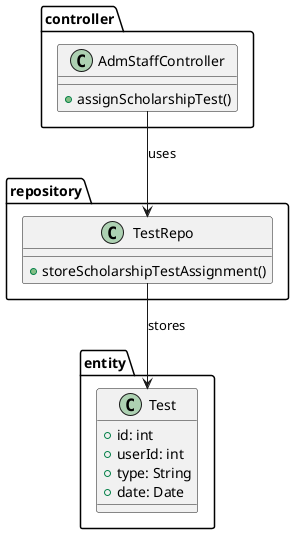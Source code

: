 ; filepath: /home/slightlywind/Repositories/Legacy/SWD392/class_diagrams/assign_scholarship_test.puml
@startuml
package controller {
    class AdmStaffController {
        +assignScholarshipTest()
    }
}

package repository {
    class TestRepo {
        +storeScholarshipTestAssignment()
    }
}

package entity {
    class Test {
        +id: int
        +userId: int
        +type: String
        +date: Date
    }
}

AdmStaffController --> TestRepo : uses
TestRepo --> Test : stores
@enduml